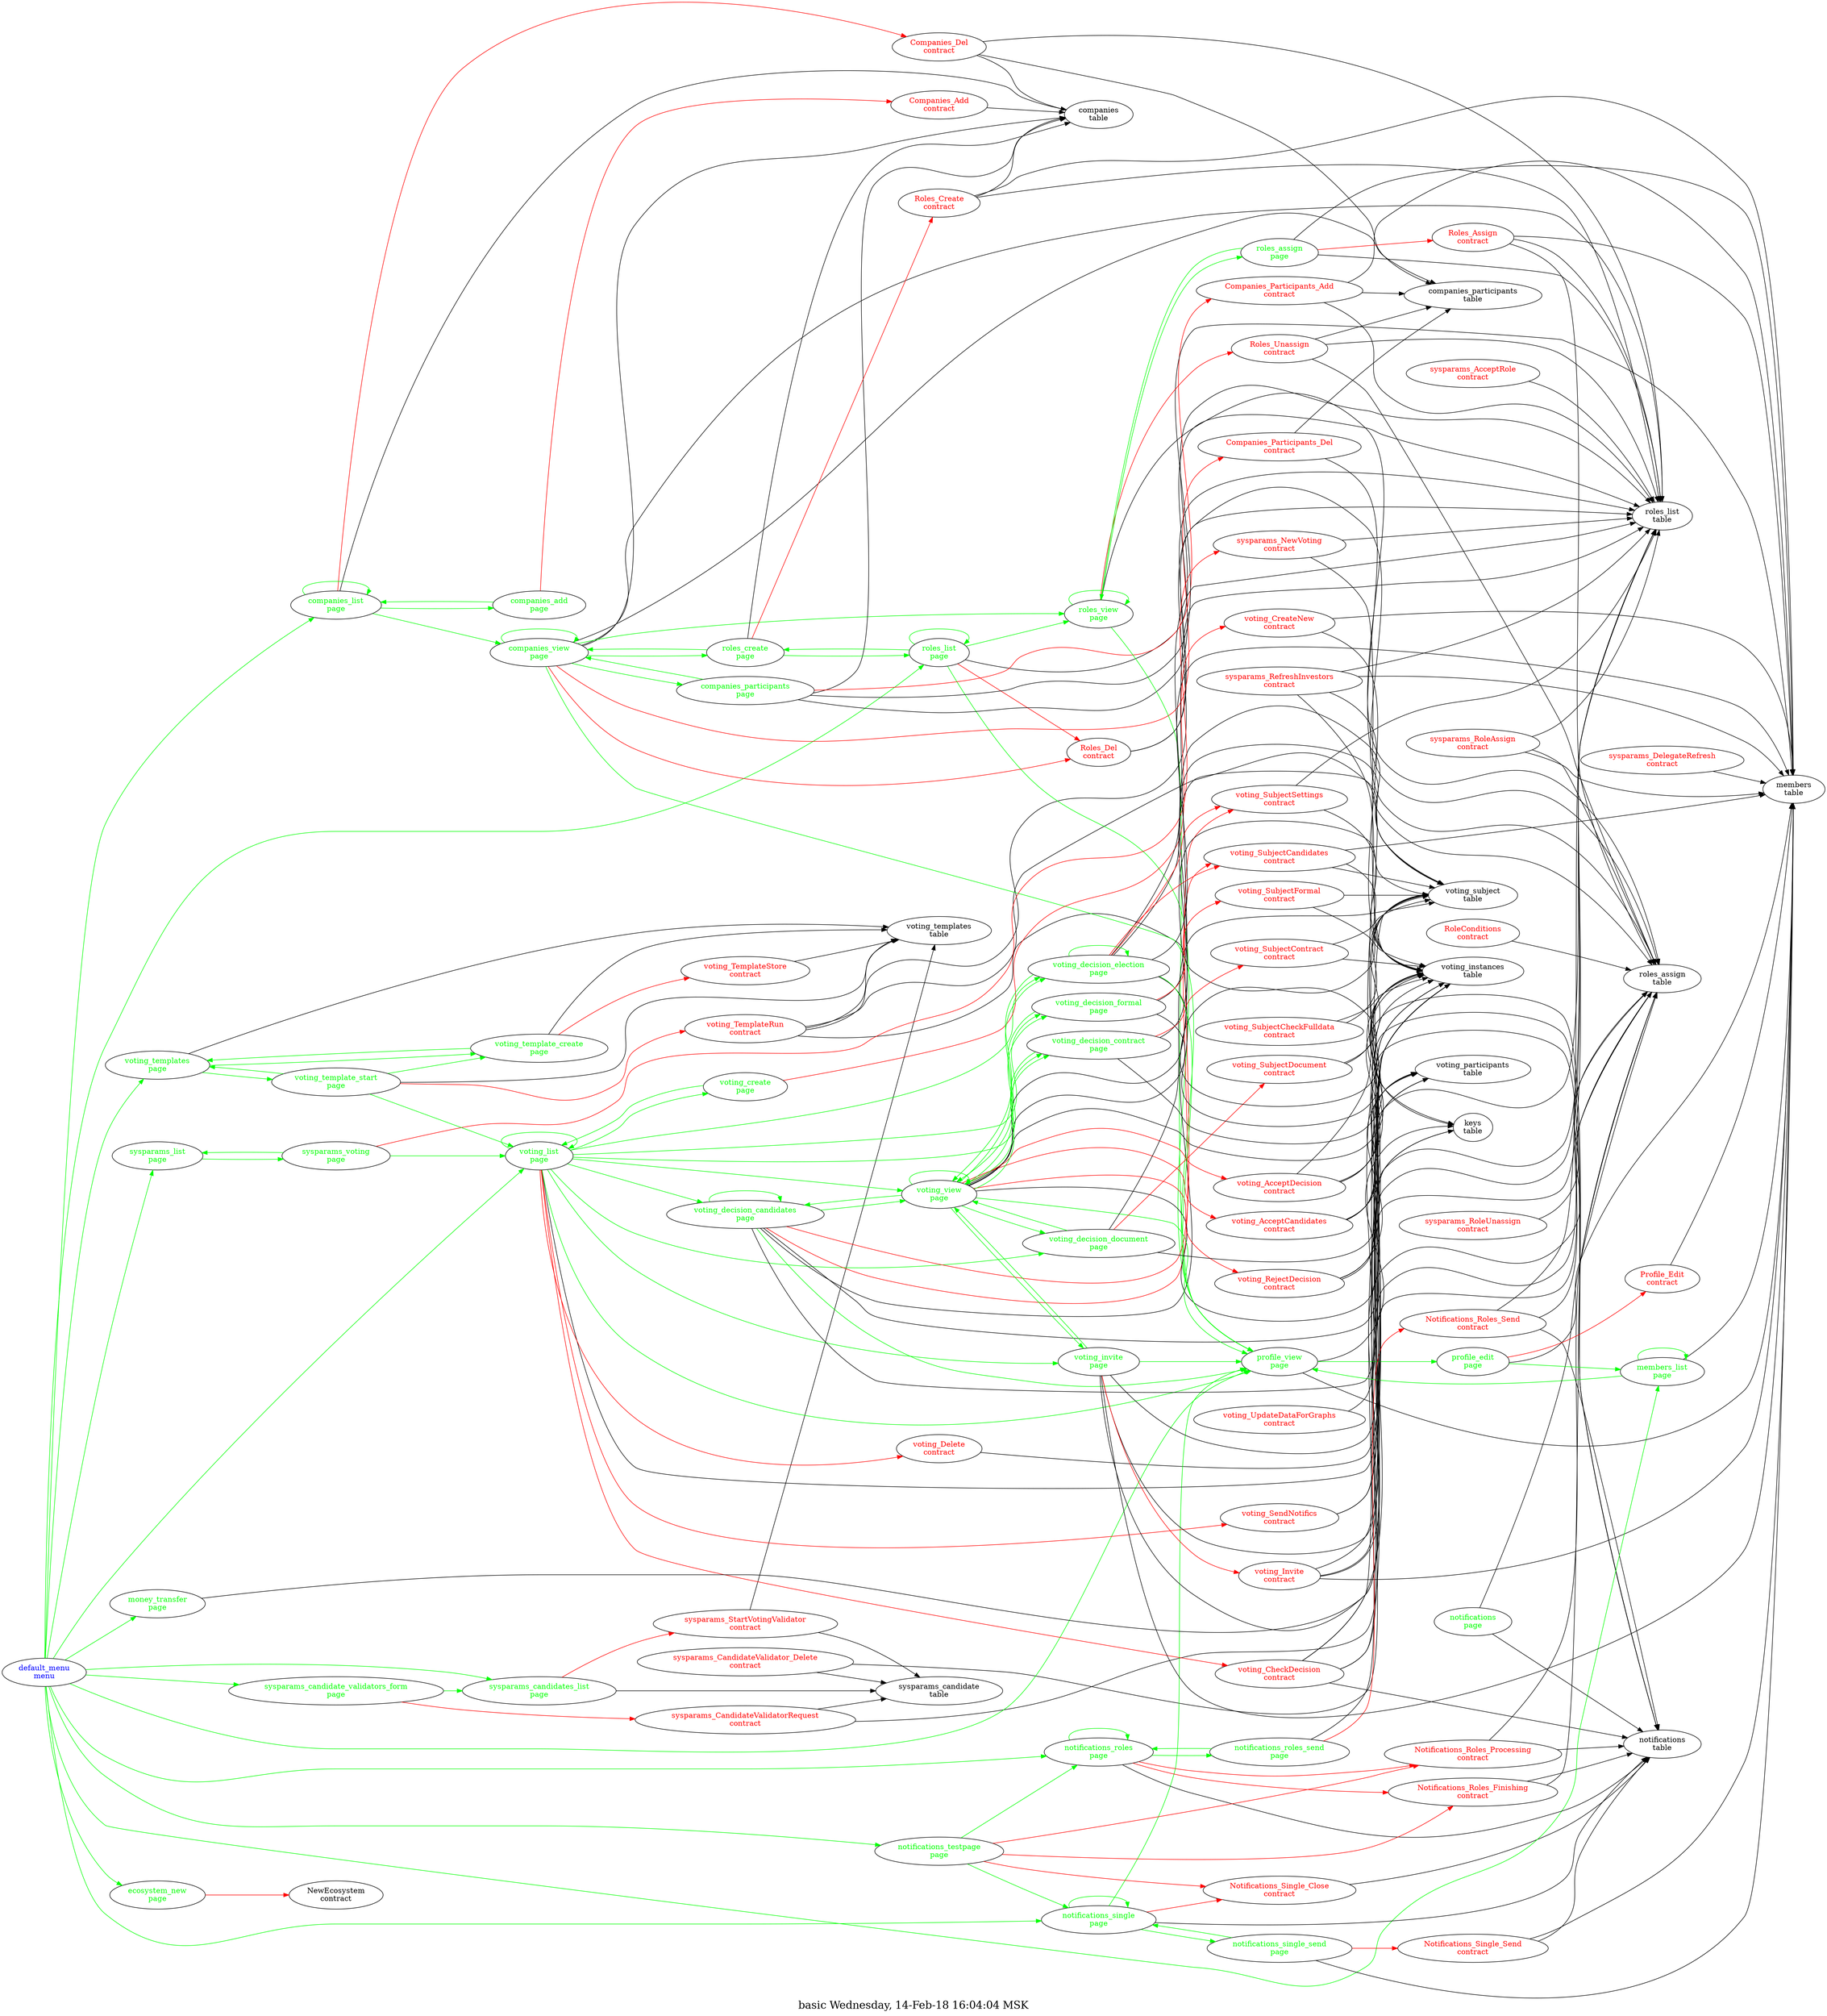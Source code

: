 digraph G {
fontsize="20.0";
label="basic Wednesday, 14-Feb-18 16:04:04 MSK";
rankdir=LR;
"Companies_Add\ncontract" -> "companies\ntable"
"Companies_Add\ncontract" [fontcolor=red, group=contracts];
"Companies_Del\ncontract" -> "roles_list\ntable"
"Companies_Del\ncontract" -> "companies_participants\ntable"
"Companies_Del\ncontract" -> "companies\ntable"
"Companies_Del\ncontract" [fontcolor=red, group=contracts];
"Companies_Participants_Add\ncontract" -> "members\ntable"
"Companies_Participants_Add\ncontract" -> "roles_list\ntable"
"Companies_Participants_Add\ncontract" -> "companies_participants\ntable"
"Companies_Participants_Add\ncontract" [fontcolor=red, group=contracts];
"Companies_Participants_Del\ncontract" -> "companies_participants\ntable"
"Companies_Participants_Del\ncontract" -> "roles_assign\ntable"
"Companies_Participants_Del\ncontract" [fontcolor=red, group=contracts];
"Notifications_Roles_Finishing\ncontract" -> "notifications\ntable"
"Notifications_Roles_Finishing\ncontract" -> "roles_assign\ntable"
"Notifications_Roles_Finishing\ncontract" [fontcolor=red, group=contracts];
"Notifications_Roles_Processing\ncontract" -> "notifications\ntable"
"Notifications_Roles_Processing\ncontract" -> "roles_assign\ntable"
"Notifications_Roles_Processing\ncontract" [fontcolor=red, group=contracts];
"Notifications_Roles_Send\ncontract" -> "roles_assign\ntable"
"Notifications_Roles_Send\ncontract" -> "roles_list\ntable"
"Notifications_Roles_Send\ncontract" -> "notifications\ntable"
"Notifications_Roles_Send\ncontract" [fontcolor=red, group=contracts];
"Notifications_Single_Close\ncontract" -> "notifications\ntable"
"Notifications_Single_Close\ncontract" [fontcolor=red, group=contracts];
"Notifications_Single_Send\ncontract" -> "members\ntable"
"Notifications_Single_Send\ncontract" -> "notifications\ntable"
"Notifications_Single_Send\ncontract" [fontcolor=red, group=contracts];
"Profile_Edit\ncontract" -> "members\ntable"
"Profile_Edit\ncontract" [fontcolor=red, group=contracts];
"RoleConditions\ncontract" -> "roles_assign\ntable"
"RoleConditions\ncontract" [fontcolor=red, group=contracts];
"Roles_Assign\ncontract" -> "roles_list\ntable"
"Roles_Assign\ncontract" -> "members\ntable"
"Roles_Assign\ncontract" -> "roles_assign\ntable"
"Roles_Assign\ncontract" [fontcolor=red, group=contracts];
"Roles_Create\ncontract" -> "companies\ntable"
"Roles_Create\ncontract" -> "members\ntable"
"Roles_Create\ncontract" -> "roles_list\ntable"
"Roles_Create\ncontract" [fontcolor=red, group=contracts];
"Roles_Del\ncontract" -> "roles_list\ntable"
"Roles_Del\ncontract" -> "roles_assign\ntable"
"Roles_Del\ncontract" [fontcolor=red, group=contracts];
"Roles_Unassign\ncontract" -> "roles_assign\ntable"
"Roles_Unassign\ncontract" -> "roles_list\ntable"
"Roles_Unassign\ncontract" -> "companies_participants\ntable"
"Roles_Unassign\ncontract" [fontcolor=red, group=contracts];
"sysparams_AcceptRole\ncontract" -> "roles_list\ntable"
"sysparams_AcceptRole\ncontract" [fontcolor=red, group=contracts];
"sysparams_CandidateValidatorRequest\ncontract" -> "keys\ntable"
"sysparams_CandidateValidatorRequest\ncontract" -> "sysparams_candidate\ntable"
"sysparams_CandidateValidatorRequest\ncontract" [fontcolor=red, group=contracts];
"sysparams_CandidateValidator_Delete\ncontract" -> "sysparams_candidate\ntable"
"sysparams_CandidateValidator_Delete\ncontract" -> "roles_assign\ntable"
"sysparams_CandidateValidator_Delete\ncontract" [fontcolor=red, group=contracts];
"sysparams_DelegateRefresh\ncontract" -> "members\ntable"
"sysparams_DelegateRefresh\ncontract" [fontcolor=red, group=contracts];
"sysparams_NewVoting\ncontract" -> "voting_instances\ntable"
"sysparams_NewVoting\ncontract" -> "roles_list\ntable"
"sysparams_NewVoting\ncontract" [fontcolor=red, group=contracts];
"sysparams_RefreshInvestors\ncontract" -> "roles_list\ntable"
"sysparams_RefreshInvestors\ncontract" -> "roles_assign\ntable"
"sysparams_RefreshInvestors\ncontract" -> "members\ntable"
"sysparams_RefreshInvestors\ncontract" -> "keys\ntable"
"sysparams_RefreshInvestors\ncontract" [fontcolor=red, group=contracts];
"sysparams_RoleAssign\ncontract" -> "roles_list\ntable"
"sysparams_RoleAssign\ncontract" -> "members\ntable"
"sysparams_RoleAssign\ncontract" -> "roles_assign\ntable"
"sysparams_RoleAssign\ncontract" [fontcolor=red, group=contracts];
"sysparams_RoleUnassign\ncontract" -> "roles_assign\ntable"
"sysparams_RoleUnassign\ncontract" [fontcolor=red, group=contracts];
"sysparams_StartVotingValidator\ncontract" -> "voting_templates\ntable"
"sysparams_StartVotingValidator\ncontract" -> "sysparams_candidate\ntable"
"sysparams_StartVotingValidator\ncontract" [fontcolor=red, group=contracts];
"voting_AcceptCandidates\ncontract" -> "voting_instances\ntable"
"voting_AcceptCandidates\ncontract" -> "voting_subject\ntable"
"voting_AcceptCandidates\ncontract" -> "voting_participants\ntable"
"voting_AcceptCandidates\ncontract" -> "notifications\ntable"
"voting_AcceptCandidates\ncontract" [fontcolor=red, group=contracts];
"voting_AcceptDecision\ncontract" -> "voting_instances\ntable"
"voting_AcceptDecision\ncontract" -> "voting_subject\ntable"
"voting_AcceptDecision\ncontract" -> "voting_participants\ntable"
"voting_AcceptDecision\ncontract" -> "notifications\ntable"
"voting_AcceptDecision\ncontract" [fontcolor=red, group=contracts];
"voting_CheckDecision\ncontract" -> "voting_instances\ntable"
"voting_CheckDecision\ncontract" -> "voting_subject\ntable"
"voting_CheckDecision\ncontract" -> "notifications\ntable"
"voting_CheckDecision\ncontract" -> "roles_list\ntable"
"voting_CheckDecision\ncontract" -> "roles_assign\ntable"
"voting_CheckDecision\ncontract" [fontcolor=red, group=contracts];
"voting_CreateNew\ncontract" -> "members\ntable"
"voting_CreateNew\ncontract" -> "voting_instances\ntable"
"voting_CreateNew\ncontract" [fontcolor=red, group=contracts];
"voting_Delete\ncontract" -> "voting_instances\ntable"
"voting_Delete\ncontract" [fontcolor=red, group=contracts];
"voting_Invite\ncontract" -> "voting_instances\ntable"
"voting_Invite\ncontract" -> "voting_participants\ntable"
"voting_Invite\ncontract" -> "members\ntable"
"voting_Invite\ncontract" -> "roles_assign\ntable"
"voting_Invite\ncontract" [fontcolor=red, group=contracts];
"voting_RejectDecision\ncontract" -> "voting_instances\ntable"
"voting_RejectDecision\ncontract" -> "voting_participants\ntable"
"voting_RejectDecision\ncontract" -> "notifications\ntable"
"voting_RejectDecision\ncontract" [fontcolor=red, group=contracts];
"voting_SendNotifics\ncontract" -> "voting_instances\ntable"
"voting_SendNotifics\ncontract" -> "voting_participants\ntable"
"voting_SendNotifics\ncontract" [fontcolor=red, group=contracts];
"voting_SubjectCandidates\ncontract" -> "voting_instances\ntable"
"voting_SubjectCandidates\ncontract" -> "voting_subject\ntable"
"voting_SubjectCandidates\ncontract" -> "members\ntable"
"voting_SubjectCandidates\ncontract" [fontcolor=red, group=contracts];
"voting_SubjectCheckFulldata\ncontract" -> "voting_instances\ntable"
"voting_SubjectCheckFulldata\ncontract" -> "voting_subject\ntable"
"voting_SubjectCheckFulldata\ncontract" [fontcolor=red, group=contracts];
"voting_SubjectContract\ncontract" -> "voting_instances\ntable"
"voting_SubjectContract\ncontract" -> "voting_subject\ntable"
"voting_SubjectContract\ncontract" [fontcolor=red, group=contracts];
"voting_SubjectDocument\ncontract" -> "voting_instances\ntable"
"voting_SubjectDocument\ncontract" -> "voting_subject\ntable"
"voting_SubjectDocument\ncontract" [fontcolor=red, group=contracts];
"voting_SubjectFormal\ncontract" -> "voting_instances\ntable"
"voting_SubjectFormal\ncontract" -> "voting_subject\ntable"
"voting_SubjectFormal\ncontract" [fontcolor=red, group=contracts];
"voting_SubjectSettings\ncontract" -> "voting_instances\ntable"
"voting_SubjectSettings\ncontract" -> "roles_list\ntable"
"voting_SubjectSettings\ncontract" [fontcolor=red, group=contracts];
"voting_TemplateRun\ncontract" -> "voting_templates\ntable"
"voting_TemplateRun\ncontract" -> "keys\ntable"
"voting_TemplateRun\ncontract" -> "voting_instances\ntable"
"voting_TemplateRun\ncontract" -> "roles_list\ntable"
"voting_TemplateRun\ncontract" [fontcolor=red, group=contracts];
"voting_TemplateStore\ncontract" -> "voting_templates\ntable"
"voting_TemplateStore\ncontract" [fontcolor=red, group=contracts];
"voting_UpdateDataForGraphs\ncontract" -> "voting_instances\ntable"
"voting_UpdateDataForGraphs\ncontract" [fontcolor=red, group=contracts];
"default_menu\nmenu" -> "profile_view\npage"  [ color=green ]
"default_menu\nmenu" -> "members_list\npage"  [ color=green ]
"default_menu\nmenu" -> "companies_list\npage"  [ color=green ]
"default_menu\nmenu" -> "roles_list\npage"  [ color=green ]
"default_menu\nmenu" -> "notifications_single\npage"  [ color=green ]
"default_menu\nmenu" -> "notifications_roles\npage"  [ color=green ]
"default_menu\nmenu" -> "notifications_testpage\npage"  [ color=green ]
"default_menu\nmenu" -> "voting_list\npage"  [ color=green ]
"default_menu\nmenu" -> "voting_templates\npage"  [ color=green ]
"default_menu\nmenu" -> "sysparams_candidate_validators_form\npage"  [ color=green ]
"default_menu\nmenu" -> "sysparams_candidates_list\npage"  [ color=green ]
"default_menu\nmenu" -> "money_transfer\npage"  [ color=green ]
"default_menu\nmenu" -> "ecosystem_new\npage"  [ color=green ]
"default_menu\nmenu" -> "sysparams_list\npage"  [ color=green ]
"default_menu\nmenu" [fontcolor=blue, group=menus];
"companies_add\npage" -> "Companies_Add\ncontract"  [ color=red ]
"companies_add\npage" -> "companies_list\npage"  [ color=green ]
"companies_add\npage" [fontcolor=green, group=pages];
"companies_list\npage" -> "Companies_Del\ncontract"  [ color=red ]
"companies_list\npage" -> "companies\ntable"
"companies_list\npage" -> "companies_view\npage"  [ color=green ]
"companies_list\npage" -> "companies_list\npage"  [ color=green ]
"companies_list\npage" -> "companies_add\npage"  [ color=green ]
"companies_list\npage" [fontcolor=green, group=pages];
"companies_participants\npage" -> "Companies_Participants_Add\ncontract"  [ color=red ]
"companies_participants\npage" -> "companies\ntable"
"companies_participants\npage" -> "members\ntable"
"companies_participants\npage" -> "roles_list\ntable"
"companies_participants\npage" -> "companies_view\npage"  [ color=green ]
"companies_participants\npage" [fontcolor=green, group=pages];
"companies_view\npage" -> "Roles_Del\ncontract"  [ color=red ]
"companies_view\npage" -> "Companies_Participants_Del\ncontract"  [ color=red ]
"companies_view\npage" -> "companies\ntable"
"companies_view\npage" -> "roles_list\ntable"
"companies_view\npage" -> "companies_participants\ntable"
"companies_view\npage" -> "roles_view\npage"  [ color=green ]
"companies_view\npage" -> "companies_view\npage"  [ color=green ]
"companies_view\npage" -> "roles_create\npage"  [ color=green ]
"companies_view\npage" -> "profile_view\npage"  [ color=green ]
"companies_view\npage" -> "companies_participants\npage"  [ color=green ]
"companies_view\npage" [fontcolor=green, group=pages];
"ecosystem_new\npage" -> "NewEcosystem\ncontract"  [ color=red ]
"ecosystem_new\npage" [fontcolor=green, group=pages];
"members_list\npage" -> "members\ntable"
"members_list\npage" -> "profile_view\npage"  [ color=green ]
"members_list\npage" -> "members_list\npage"  [ color=green ]
"members_list\npage" [fontcolor=green, group=pages];
"money_transfer\npage" -> "keys\ntable"
"money_transfer\npage" [fontcolor=green, group=pages];
"notifications\npage" -> "notifications\ntable"
"notifications\npage" -> "roles_assign\ntable"
"notifications\npage" [fontcolor=green, group=pages];
"notifications_roles\npage" -> "Notifications_Roles_Processing\ncontract"  [ color=red ]
"notifications_roles\npage" -> "Notifications_Roles_Finishing\ncontract"  [ color=red ]
"notifications_roles\npage" -> "notifications\ntable"
"notifications_roles\npage" -> "notifications_roles\npage"  [ color=green ]
"notifications_roles\npage" -> "notifications_roles_send\npage"  [ color=green ]
"notifications_roles\npage" [fontcolor=green, group=pages];
"notifications_roles_send\npage" -> "Notifications_Roles_Send\ncontract"  [ color=red ]
"notifications_roles_send\npage" -> "roles_list\ntable"
"notifications_roles_send\npage" -> "notifications_roles\npage"  [ color=green ]
"notifications_roles_send\npage" [fontcolor=green, group=pages];
"notifications_single\npage" -> "Notifications_Single_Close\ncontract"  [ color=red ]
"notifications_single\npage" -> "notifications\ntable"
"notifications_single\npage" -> "profile_view\npage"  [ color=green ]
"notifications_single\npage" -> "notifications_single\npage"  [ color=green ]
"notifications_single\npage" -> "notifications_single_send\npage"  [ color=green ]
"notifications_single\npage" [fontcolor=green, group=pages];
"notifications_single_send\npage" -> "Notifications_Single_Send\ncontract"  [ color=red ]
"notifications_single_send\npage" -> "members\ntable"
"notifications_single_send\npage" -> "notifications_single\npage"  [ color=green ]
"notifications_single_send\npage" [fontcolor=green, group=pages];
"notifications_testpage\npage" -> "Notifications_Single_Close\ncontract"  [ color=red ]
"notifications_testpage\npage" -> "Notifications_Roles_Processing\ncontract"  [ color=red ]
"notifications_testpage\npage" -> "Notifications_Roles_Finishing\ncontract"  [ color=red ]
"notifications_testpage\npage" -> "notifications_single\npage"  [ color=green ]
"notifications_testpage\npage" -> "notifications_roles\npage"  [ color=green ]
"notifications_testpage\npage" [fontcolor=green, group=pages];
"profile_edit\npage" -> "Profile_Edit\ncontract"  [ color=red ]
"profile_edit\npage" -> "members\ntable"
"profile_edit\npage" -> "members_list\npage"  [ color=green ]
"profile_edit\npage" [fontcolor=green, group=pages];
"profile_view\npage" -> "members\ntable"
"profile_view\npage" -> "keys\ntable"
"profile_view\npage" -> "profile_edit\npage"  [ color=green ]
"profile_view\npage" [fontcolor=green, group=pages];
"roles_assign\npage" -> "Roles_Assign\ncontract"  [ color=red ]
"roles_assign\npage" -> "roles_list\ntable"
"roles_assign\npage" -> "members\ntable"
"roles_assign\npage" -> "roles_view\npage"  [ color=green ]
"roles_assign\npage" [fontcolor=green, group=pages];
"roles_create\npage" -> "Roles_Create\ncontract"  [ color=red ]
"roles_create\npage" -> "companies\ntable"
"roles_create\npage" -> "companies_view\npage"  [ color=green ]
"roles_create\npage" -> "roles_list\npage"  [ color=green ]
"roles_create\npage" [fontcolor=green, group=pages];
"roles_list\npage" -> "Roles_Del\ncontract"  [ color=red ]
"roles_list\npage" -> "roles_list\ntable"
"roles_list\npage" -> "profile_view\npage"  [ color=green ]
"roles_list\npage" -> "roles_view\npage"  [ color=green ]
"roles_list\npage" -> "roles_list\npage"  [ color=green ]
"roles_list\npage" -> "roles_create\npage"  [ color=green ]
"roles_list\npage" [fontcolor=green, group=pages];
"roles_view\npage" -> "Roles_Unassign\ncontract"  [ color=red ]
"roles_view\npage" -> "roles_assign\ntable"
"roles_view\npage" -> "profile_view\npage"  [ color=green ]
"roles_view\npage" -> "roles_view\npage"  [ color=green ]
"roles_view\npage" -> "roles_assign\npage"  [ color=green ]
"roles_view\npage" [fontcolor=green, group=pages];
"sysparams_candidate_validators_form\npage" -> "sysparams_CandidateValidatorRequest\ncontract"  [ color=red ]
"sysparams_candidate_validators_form\npage" -> "sysparams_candidates_list\npage"  [ color=green ]
"sysparams_candidate_validators_form\npage" [fontcolor=green, group=pages];
"sysparams_candidates_list\npage" -> "sysparams_StartVotingValidator\ncontract"  [ color=red ]
"sysparams_candidates_list\npage" -> "sysparams_candidate\ntable"
"sysparams_candidates_list\npage" [fontcolor=green, group=pages];
"sysparams_list\npage" -> "sysparams_voting\npage"  [ color=green ]
"sysparams_list\npage" [fontcolor=green, group=pages];
"sysparams_voting\npage" -> "sysparams_NewVoting\ncontract"  [ color=red ]
"sysparams_voting\npage" -> "sysparams_list\npage"  [ color=green ]
"sysparams_voting\npage" -> "voting_list\npage"  [ color=green ]
"sysparams_voting\npage" [fontcolor=green, group=pages];
"voting_create\npage" -> "voting_CreateNew\ncontract"  [ color=red ]
"voting_create\npage" -> "voting_list\npage"  [ color=green ]
"voting_create\npage" [fontcolor=green, group=pages];
"voting_decision_candidates\npage" -> "voting_SubjectCandidates\ncontract"  [ color=red ]
"voting_decision_candidates\npage" -> "voting_SubjectSettings\ncontract"  [ color=red ]
"voting_decision_candidates\npage" -> "voting_instances\ntable"
"voting_decision_candidates\npage" -> "voting_subject\ntable"
"voting_decision_candidates\npage" -> "roles_list\ntable"
"voting_decision_candidates\npage" -> "voting_decision_candidates\npage"  [ color=green ]
"voting_decision_candidates\npage" -> "profile_view\npage"  [ color=green ]
"voting_decision_candidates\npage" -> "voting_view\npage"  [ color=green ]
"voting_decision_candidates\npage" [fontcolor=green, group=pages];
"voting_decision_contract\npage" -> "voting_SubjectContract\ncontract"  [ color=red ]
"voting_decision_contract\npage" -> "voting_instances\ntable"
"voting_decision_contract\npage" -> "voting_subject\ntable"
"voting_decision_contract\npage" -> "voting_view\npage"  [ color=green ]
"voting_decision_contract\npage" [fontcolor=green, group=pages];
"voting_decision_document\npage" -> "voting_SubjectDocument\ncontract"  [ color=red ]
"voting_decision_document\npage" -> "voting_instances\ntable"
"voting_decision_document\npage" -> "voting_subject\ntable"
"voting_decision_document\npage" -> "voting_view\npage"  [ color=green ]
"voting_decision_document\npage" [fontcolor=green, group=pages];
"voting_decision_election\npage" -> "voting_SubjectCandidates\ncontract"  [ color=red ]
"voting_decision_election\npage" -> "voting_SubjectSettings\ncontract"  [ color=red ]
"voting_decision_election\npage" -> "voting_instances\ntable"
"voting_decision_election\npage" -> "members\ntable"
"voting_decision_election\npage" -> "voting_subject\ntable"
"voting_decision_election\npage" -> "roles_list\ntable"
"voting_decision_election\npage" -> "voting_decision_election\npage"  [ color=green ]
"voting_decision_election\npage" -> "profile_view\npage"  [ color=green ]
"voting_decision_election\npage" -> "voting_view\npage"  [ color=green ]
"voting_decision_election\npage" [fontcolor=green, group=pages];
"voting_decision_formal\npage" -> "voting_SubjectFormal\ncontract"  [ color=red ]
"voting_decision_formal\npage" -> "voting_instances\ntable"
"voting_decision_formal\npage" -> "voting_subject\ntable"
"voting_decision_formal\npage" -> "voting_view\npage"  [ color=green ]
"voting_decision_formal\npage" [fontcolor=green, group=pages];
"voting_invite\npage" -> "voting_Invite\ncontract"  [ color=red ]
"voting_invite\npage" -> "voting_instances\ntable"
"voting_invite\npage" -> "voting_participants\ntable"
"voting_invite\npage" -> "members\ntable"
"voting_invite\npage" -> "roles_list\ntable"
"voting_invite\npage" -> "profile_view\npage"  [ color=green ]
"voting_invite\npage" -> "voting_view\npage"  [ color=green ]
"voting_invite\npage" [fontcolor=green, group=pages];
"voting_list\npage" -> "voting_SendNotifics\ncontract"  [ color=red ]
"voting_list\npage" -> "voting_CheckDecision\ncontract"  [ color=red ]
"voting_list\npage" -> "voting_Delete\ncontract"  [ color=red ]
"voting_list\npage" -> "voting_instances\ntable"
"voting_list\npage" -> "voting_view\npage"  [ color=green ]
"voting_list\npage" -> "voting_decision_candidates\npage"  [ color=green ]
"voting_list\npage" -> "voting_decision_election\npage"  [ color=green ]
"voting_list\npage" -> "voting_decision_document\npage"  [ color=green ]
"voting_list\npage" -> "voting_decision_formal\npage"  [ color=green ]
"voting_list\npage" -> "voting_decision_contract\npage"  [ color=green ]
"voting_list\npage" -> "voting_invite\npage"  [ color=green ]
"voting_list\npage" -> "voting_list\npage"  [ color=green ]
"voting_list\npage" -> "profile_view\npage"  [ color=green ]
"voting_list\npage" -> "voting_create\npage"  [ color=green ]
"voting_list\npage" [fontcolor=green, group=pages];
"voting_template_create\npage" -> "voting_TemplateStore\ncontract"  [ color=red ]
"voting_template_create\npage" -> "voting_templates\ntable"
"voting_template_create\npage" -> "voting_templates\npage"  [ color=green ]
"voting_template_create\npage" [fontcolor=green, group=pages];
"voting_template_start\npage" -> "voting_TemplateRun\ncontract"  [ color=red ]
"voting_template_start\npage" -> "voting_templates\ntable"
"voting_template_start\npage" -> "voting_templates\npage"  [ color=green ]
"voting_template_start\npage" -> "voting_template_create\npage"  [ color=green ]
"voting_template_start\npage" -> "voting_list\npage"  [ color=green ]
"voting_template_start\npage" [fontcolor=green, group=pages];
"voting_templates\npage" -> "voting_templates\ntable"
"voting_templates\npage" -> "voting_template_start\npage"  [ color=green ]
"voting_templates\npage" -> "voting_template_create\npage"  [ color=green ]
"voting_templates\npage" [fontcolor=green, group=pages];
"voting_view\npage" -> "voting_AcceptCandidates\ncontract"  [ color=red ]
"voting_view\npage" -> "voting_RejectDecision\ncontract"  [ color=red ]
"voting_view\npage" -> "voting_AcceptDecision\ncontract"  [ color=red ]
"voting_view\npage" -> "voting_instances\ntable"
"voting_view\npage" -> "voting_participants\ntable"
"voting_view\npage" -> "roles_list\ntable"
"voting_view\npage" -> "voting_subject\ntable"
"voting_view\npage" -> "profile_view\npage"  [ color=green ]
"voting_view\npage" -> "voting_view\npage"  [ color=green ]
"voting_view\npage" -> "voting_decision_candidates\npage"  [ color=green ]
"voting_view\npage" -> "voting_decision_election\npage"  [ color=green ]
"voting_view\npage" -> "voting_decision_document\npage"  [ color=green ]
"voting_view\npage" -> "voting_decision_formal\npage"  [ color=green ]
"voting_view\npage" -> "voting_decision_contract\npage"  [ color=green ]
"voting_view\npage" -> "voting_invite\npage"  [ color=green ]
"voting_view\npage" [fontcolor=green, group=pages];
}
